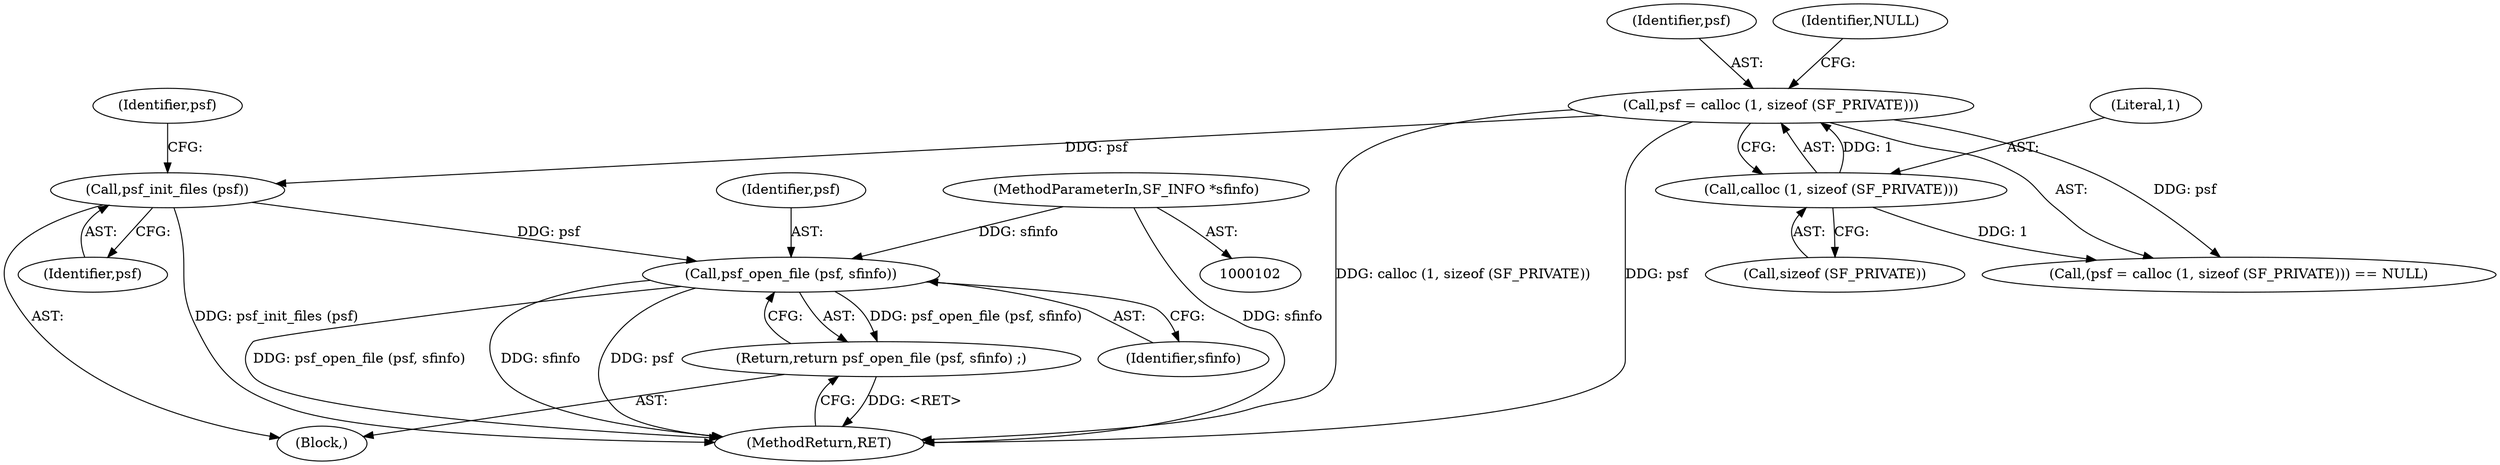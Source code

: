digraph "1_libsndfile_708e996c87c5fae77b104ccfeb8f6db784c32074_21@API" {
"1000229" [label="(Call,psf_open_file (psf, sfinfo))"];
"1000203" [label="(Call,psf_init_files (psf))"];
"1000190" [label="(Call,psf = calloc (1, sizeof (SF_PRIVATE)))"];
"1000192" [label="(Call,calloc (1, sizeof (SF_PRIVATE)))"];
"1000105" [label="(MethodParameterIn,SF_INFO *sfinfo)"];
"1000228" [label="(Return,return psf_open_file (psf, sfinfo) ;)"];
"1000192" [label="(Call,calloc (1, sizeof (SF_PRIVATE)))"];
"1000231" [label="(Identifier,sfinfo)"];
"1000191" [label="(Identifier,psf)"];
"1000232" [label="(MethodReturn,RET)"];
"1000194" [label="(Call,sizeof (SF_PRIVATE))"];
"1000207" [label="(Identifier,psf)"];
"1000230" [label="(Identifier,psf)"];
"1000107" [label="(Block,)"];
"1000105" [label="(MethodParameterIn,SF_INFO *sfinfo)"];
"1000203" [label="(Call,psf_init_files (psf))"];
"1000204" [label="(Identifier,psf)"];
"1000190" [label="(Call,psf = calloc (1, sizeof (SF_PRIVATE)))"];
"1000189" [label="(Call,(psf = calloc (1, sizeof (SF_PRIVATE))) == NULL)"];
"1000196" [label="(Identifier,NULL)"];
"1000229" [label="(Call,psf_open_file (psf, sfinfo))"];
"1000228" [label="(Return,return psf_open_file (psf, sfinfo) ;)"];
"1000193" [label="(Literal,1)"];
"1000229" -> "1000228"  [label="AST: "];
"1000229" -> "1000231"  [label="CFG: "];
"1000230" -> "1000229"  [label="AST: "];
"1000231" -> "1000229"  [label="AST: "];
"1000228" -> "1000229"  [label="CFG: "];
"1000229" -> "1000232"  [label="DDG: psf_open_file (psf, sfinfo)"];
"1000229" -> "1000232"  [label="DDG: sfinfo"];
"1000229" -> "1000232"  [label="DDG: psf"];
"1000229" -> "1000228"  [label="DDG: psf_open_file (psf, sfinfo)"];
"1000203" -> "1000229"  [label="DDG: psf"];
"1000105" -> "1000229"  [label="DDG: sfinfo"];
"1000203" -> "1000107"  [label="AST: "];
"1000203" -> "1000204"  [label="CFG: "];
"1000204" -> "1000203"  [label="AST: "];
"1000207" -> "1000203"  [label="CFG: "];
"1000203" -> "1000232"  [label="DDG: psf_init_files (psf)"];
"1000190" -> "1000203"  [label="DDG: psf"];
"1000190" -> "1000189"  [label="AST: "];
"1000190" -> "1000192"  [label="CFG: "];
"1000191" -> "1000190"  [label="AST: "];
"1000192" -> "1000190"  [label="AST: "];
"1000196" -> "1000190"  [label="CFG: "];
"1000190" -> "1000232"  [label="DDG: psf"];
"1000190" -> "1000232"  [label="DDG: calloc (1, sizeof (SF_PRIVATE))"];
"1000190" -> "1000189"  [label="DDG: psf"];
"1000192" -> "1000190"  [label="DDG: 1"];
"1000192" -> "1000194"  [label="CFG: "];
"1000193" -> "1000192"  [label="AST: "];
"1000194" -> "1000192"  [label="AST: "];
"1000192" -> "1000189"  [label="DDG: 1"];
"1000105" -> "1000102"  [label="AST: "];
"1000105" -> "1000232"  [label="DDG: sfinfo"];
"1000228" -> "1000107"  [label="AST: "];
"1000232" -> "1000228"  [label="CFG: "];
"1000228" -> "1000232"  [label="DDG: <RET>"];
}
